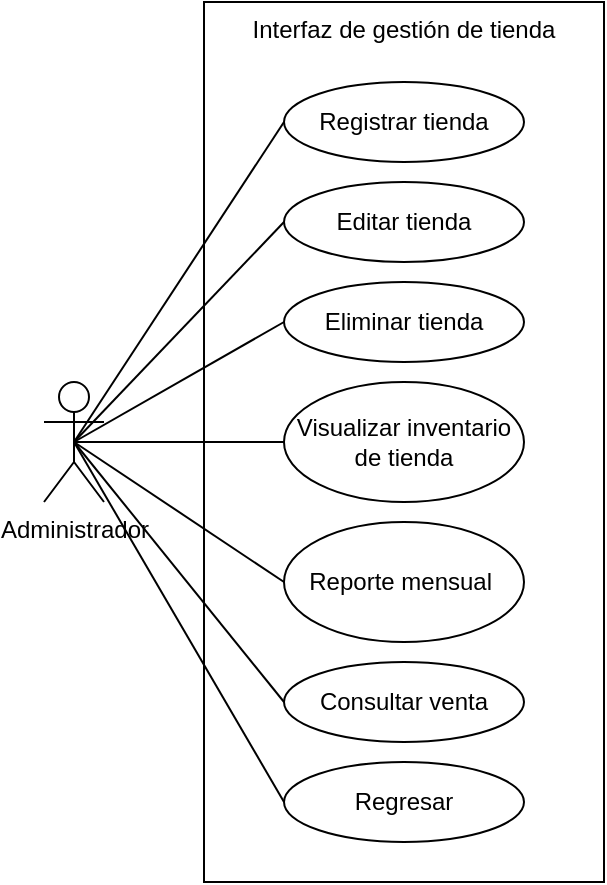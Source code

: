 <mxfile version="22.1.7" type="github">
  <diagram name="Página-1" id="5zGCKzqBrTAyiICmERQD">
    <mxGraphModel dx="1050" dy="522" grid="1" gridSize="10" guides="1" tooltips="1" connect="1" arrows="1" fold="1" page="1" pageScale="1" pageWidth="1169" pageHeight="827" math="0" shadow="0">
      <root>
        <mxCell id="0" />
        <mxCell id="1" parent="0" />
        <mxCell id="-1pCVeiDUaxidrH_djaG-1" value="Administrador" style="shape=umlActor;verticalLabelPosition=bottom;verticalAlign=top;html=1;outlineConnect=0;fillColor=none;align=center;" parent="1" vertex="1">
          <mxGeometry x="200" y="230" width="30" height="60" as="geometry" />
        </mxCell>
        <mxCell id="-1pCVeiDUaxidrH_djaG-2" value="Interfaz de gestión de tienda" style="rounded=0;whiteSpace=wrap;html=1;fillColor=none;verticalAlign=top;" parent="1" vertex="1">
          <mxGeometry x="280" y="40" width="200" height="440" as="geometry" />
        </mxCell>
        <mxCell id="-1pCVeiDUaxidrH_djaG-3" value="Editar tienda" style="ellipse;whiteSpace=wrap;html=1;fillColor=none;" parent="1" vertex="1">
          <mxGeometry x="320" y="130" width="120" height="40" as="geometry" />
        </mxCell>
        <mxCell id="-1pCVeiDUaxidrH_djaG-4" value="Registrar tienda" style="ellipse;whiteSpace=wrap;html=1;fillColor=none;" parent="1" vertex="1">
          <mxGeometry x="320" y="80" width="120" height="40" as="geometry" />
        </mxCell>
        <mxCell id="-1pCVeiDUaxidrH_djaG-5" value="Visualizar inventario de tienda" style="ellipse;whiteSpace=wrap;html=1;fillColor=none;verticalAlign=middle;" parent="1" vertex="1">
          <mxGeometry x="320" y="230" width="120" height="60" as="geometry" />
        </mxCell>
        <mxCell id="-1pCVeiDUaxidrH_djaG-6" value="Reporte mensual&amp;nbsp;" style="ellipse;whiteSpace=wrap;html=1;fillColor=none;" parent="1" vertex="1">
          <mxGeometry x="320" y="300" width="120" height="60" as="geometry" />
        </mxCell>
        <mxCell id="-1pCVeiDUaxidrH_djaG-8" value="Consultar venta" style="ellipse;whiteSpace=wrap;html=1;fillColor=none;" parent="1" vertex="1">
          <mxGeometry x="320" y="370" width="120" height="40" as="geometry" />
        </mxCell>
        <mxCell id="-1pCVeiDUaxidrH_djaG-10" value="Regresar" style="ellipse;whiteSpace=wrap;html=1;fillColor=none;" parent="1" vertex="1">
          <mxGeometry x="320" y="420" width="120" height="40" as="geometry" />
        </mxCell>
        <mxCell id="-1pCVeiDUaxidrH_djaG-11" value="" style="endArrow=none;html=1;rounded=0;exitX=0.5;exitY=0.5;exitDx=0;exitDy=0;exitPerimeter=0;entryX=0;entryY=0.5;entryDx=0;entryDy=0;" parent="1" source="-1pCVeiDUaxidrH_djaG-1" target="-1pCVeiDUaxidrH_djaG-4" edge="1">
          <mxGeometry width="50" height="50" relative="1" as="geometry">
            <mxPoint x="210" y="150" as="sourcePoint" />
            <mxPoint x="260" y="100" as="targetPoint" />
          </mxGeometry>
        </mxCell>
        <mxCell id="-1pCVeiDUaxidrH_djaG-12" value="" style="endArrow=none;html=1;rounded=0;exitX=0.5;exitY=0.5;exitDx=0;exitDy=0;exitPerimeter=0;entryX=0;entryY=0.5;entryDx=0;entryDy=0;" parent="1" source="-1pCVeiDUaxidrH_djaG-1" target="-1pCVeiDUaxidrH_djaG-3" edge="1">
          <mxGeometry width="50" height="50" relative="1" as="geometry">
            <mxPoint x="225" y="240" as="sourcePoint" />
            <mxPoint x="330" y="80" as="targetPoint" />
          </mxGeometry>
        </mxCell>
        <mxCell id="-1pCVeiDUaxidrH_djaG-13" value="" style="endArrow=none;html=1;rounded=0;exitX=0.5;exitY=0.5;exitDx=0;exitDy=0;exitPerimeter=0;entryX=0;entryY=0.5;entryDx=0;entryDy=0;" parent="1" source="-1pCVeiDUaxidrH_djaG-1" target="-1pCVeiDUaxidrH_djaG-5" edge="1">
          <mxGeometry width="50" height="50" relative="1" as="geometry">
            <mxPoint x="225" y="240" as="sourcePoint" />
            <mxPoint x="330" y="130" as="targetPoint" />
          </mxGeometry>
        </mxCell>
        <mxCell id="-1pCVeiDUaxidrH_djaG-14" value="" style="endArrow=none;html=1;rounded=0;exitX=0.5;exitY=0.5;exitDx=0;exitDy=0;exitPerimeter=0;entryX=0;entryY=0.5;entryDx=0;entryDy=0;" parent="1" source="-1pCVeiDUaxidrH_djaG-1" target="-1pCVeiDUaxidrH_djaG-6" edge="1">
          <mxGeometry width="50" height="50" relative="1" as="geometry">
            <mxPoint x="225" y="240" as="sourcePoint" />
            <mxPoint x="330" y="190" as="targetPoint" />
          </mxGeometry>
        </mxCell>
        <mxCell id="-1pCVeiDUaxidrH_djaG-16" value="" style="endArrow=none;html=1;rounded=0;exitX=0.5;exitY=0.5;exitDx=0;exitDy=0;exitPerimeter=0;entryX=0;entryY=0.5;entryDx=0;entryDy=0;" parent="1" source="-1pCVeiDUaxidrH_djaG-1" target="-1pCVeiDUaxidrH_djaG-8" edge="1">
          <mxGeometry width="50" height="50" relative="1" as="geometry">
            <mxPoint x="225" y="240" as="sourcePoint" />
            <mxPoint x="330" y="320" as="targetPoint" />
          </mxGeometry>
        </mxCell>
        <mxCell id="-1pCVeiDUaxidrH_djaG-17" value="" style="endArrow=none;html=1;rounded=0;exitX=0.5;exitY=0.5;exitDx=0;exitDy=0;exitPerimeter=0;entryX=0;entryY=0.5;entryDx=0;entryDy=0;" parent="1" source="-1pCVeiDUaxidrH_djaG-1" target="-1pCVeiDUaxidrH_djaG-10" edge="1">
          <mxGeometry width="50" height="50" relative="1" as="geometry">
            <mxPoint x="225" y="240" as="sourcePoint" />
            <mxPoint x="330" y="370" as="targetPoint" />
          </mxGeometry>
        </mxCell>
        <mxCell id="so6LC_Yuyaweu5LEj8xx-1" value="Eliminar tienda" style="ellipse;whiteSpace=wrap;html=1;fillColor=none;" vertex="1" parent="1">
          <mxGeometry x="320" y="180" width="120" height="40" as="geometry" />
        </mxCell>
        <mxCell id="so6LC_Yuyaweu5LEj8xx-2" value="" style="endArrow=none;html=1;rounded=0;exitX=0.5;exitY=0.5;exitDx=0;exitDy=0;exitPerimeter=0;entryX=0;entryY=0.5;entryDx=0;entryDy=0;" edge="1" parent="1" source="-1pCVeiDUaxidrH_djaG-1" target="so6LC_Yuyaweu5LEj8xx-1">
          <mxGeometry width="50" height="50" relative="1" as="geometry">
            <mxPoint x="225" y="240" as="sourcePoint" />
            <mxPoint x="330" y="270" as="targetPoint" />
          </mxGeometry>
        </mxCell>
      </root>
    </mxGraphModel>
  </diagram>
</mxfile>
